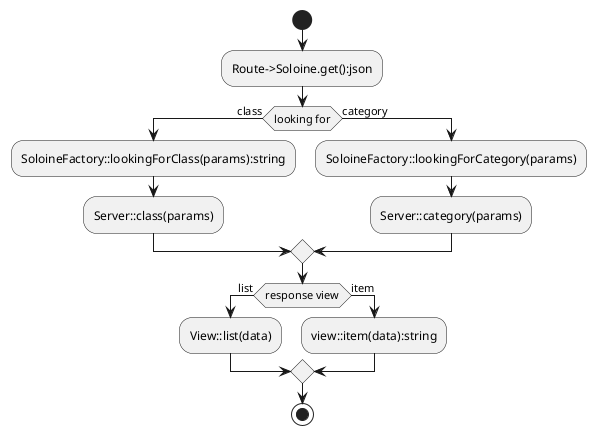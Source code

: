@startuml
'https://plantuml.com/activity-diagram-beta

start

:Route->Soloine.get():json;

if (looking for) then (class)
    :SoloineFactory::lookingForClass(params):string;
    :Server::class(params);

else (category)
    :SoloineFactory::lookingForCategory(params);
    :Server::category(params);

endif

if(response view) then (list)
    :View::list(data);

else (item)
    :view::item(data):string;

endif;

stop

@enduml
